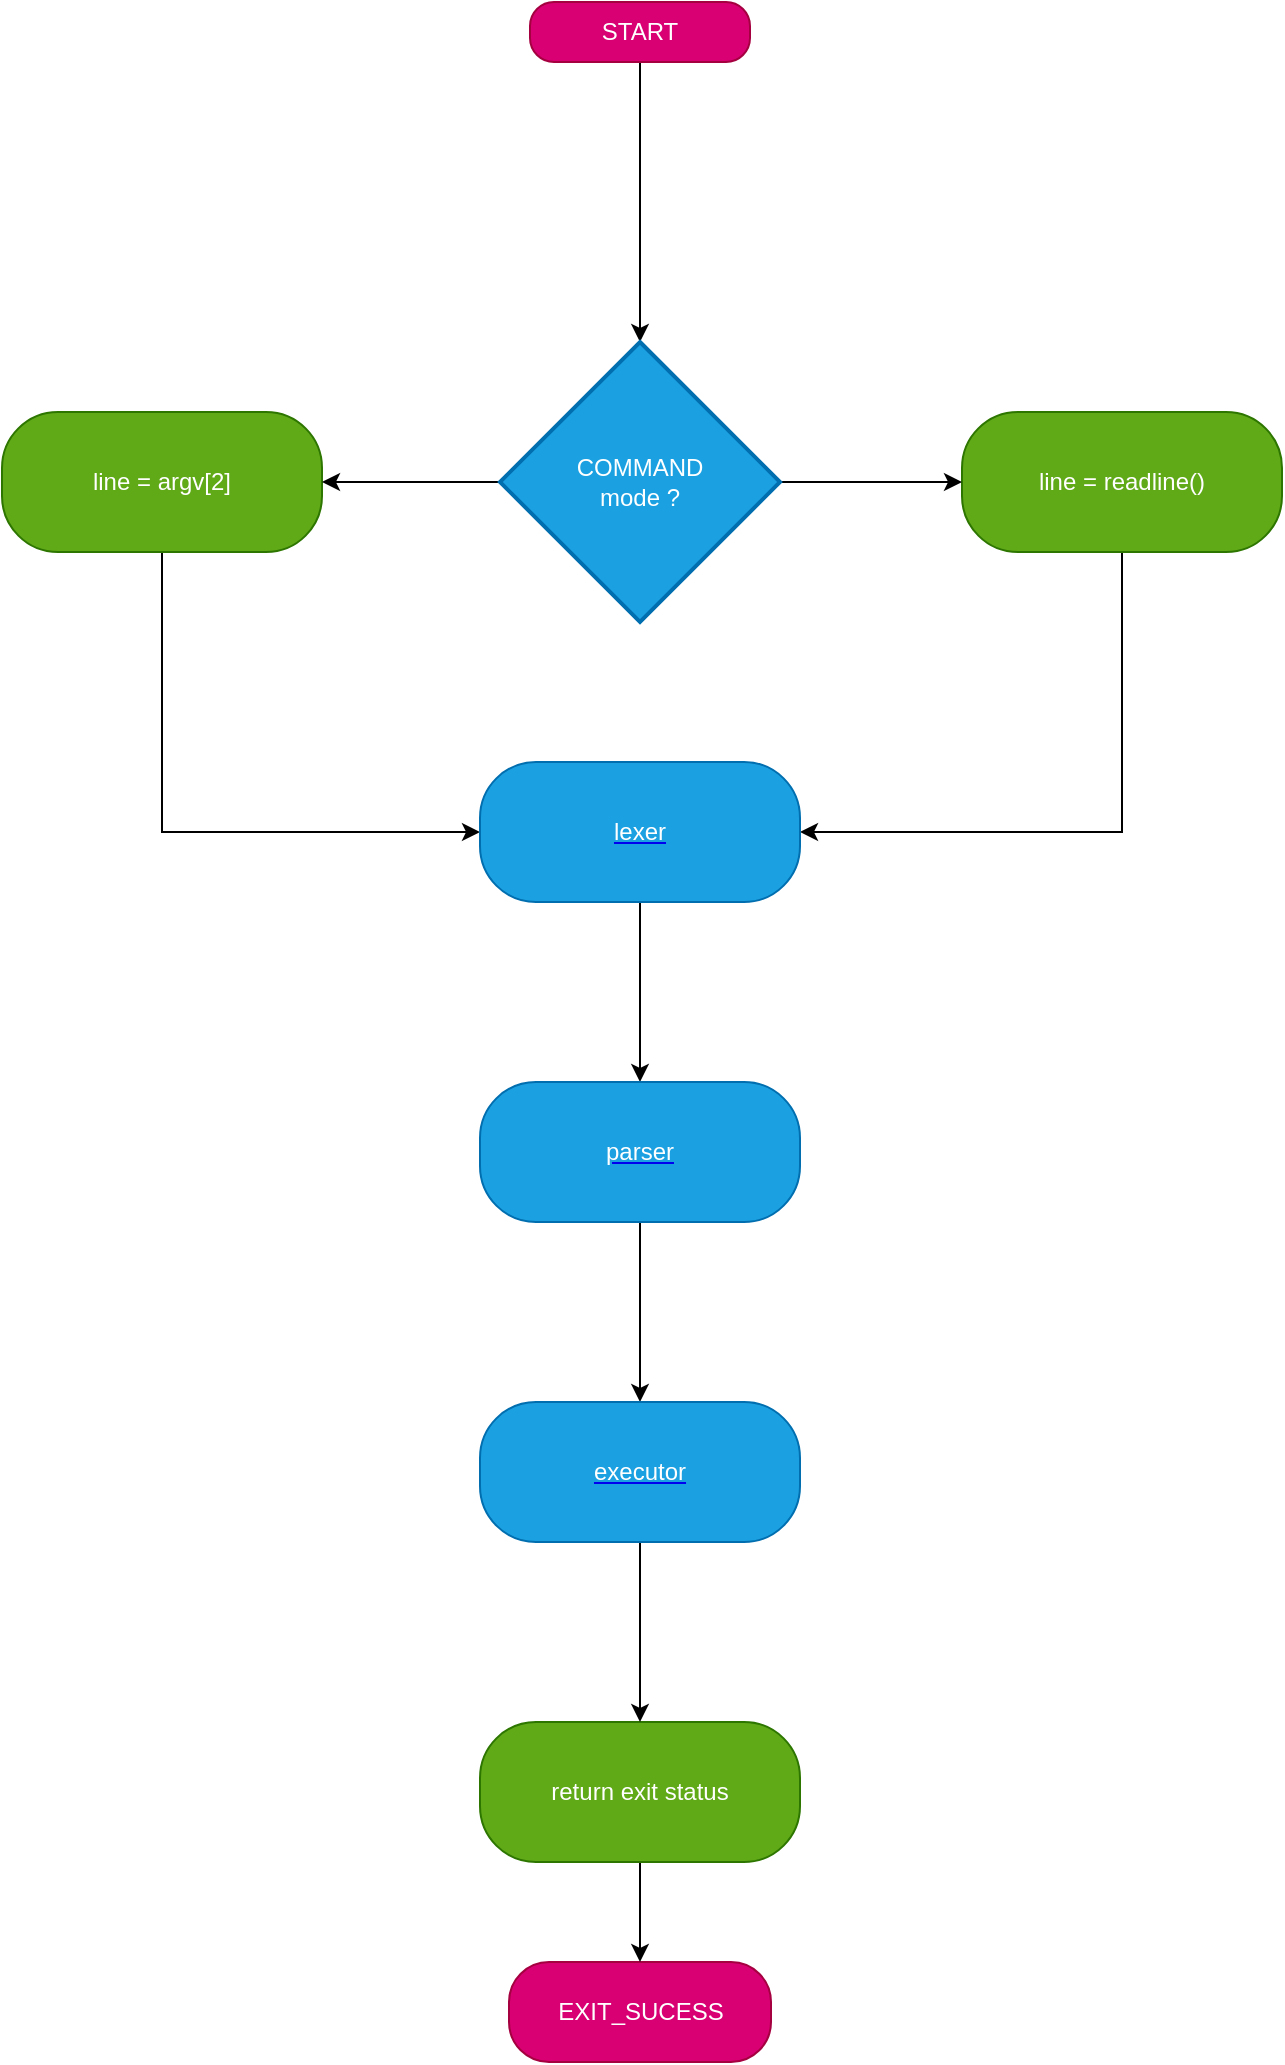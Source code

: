 <mxfile version="26.0.1" pages="5">
  <diagram name="Overview" id="vKpesNN74fRVnN2HzhcZ">
    <mxGraphModel dx="794" dy="1151" grid="1" gridSize="10" guides="1" tooltips="1" connect="1" arrows="1" fold="1" page="1" pageScale="1" pageWidth="827" pageHeight="1169" math="0" shadow="0">
      <root>
        <mxCell id="0" />
        <mxCell id="1" parent="0" />
        <mxCell id="miMsoXR0DmjCDUPKfG2Q-5" value="" style="edgeStyle=orthogonalEdgeStyle;rounded=0;orthogonalLoop=1;jettySize=auto;html=1;fontFamily=Helvetica;fontSize=12;fontColor=#ffffff;entryX=0.5;entryY=0;entryDx=0;entryDy=0;entryPerimeter=0;" parent="1" source="1zWO_E2gxMsiuPABI36R-1" target="miMsoXR0DmjCDUPKfG2Q-2" edge="1">
          <mxGeometry relative="1" as="geometry">
            <mxPoint x="399" y="130" as="targetPoint" />
          </mxGeometry>
        </mxCell>
        <mxCell id="1zWO_E2gxMsiuPABI36R-1" value="START" style="rounded=1;whiteSpace=wrap;html=1;fillColor=#d80073;fontColor=#ffffff;strokeColor=#A50040;arcSize=40;" parent="1" vertex="1">
          <mxGeometry x="344" y="20" width="110" height="30" as="geometry" />
        </mxCell>
        <mxCell id="1zWO_E2gxMsiuPABI36R-7" value="EXIT_SUCESS" style="rounded=1;whiteSpace=wrap;html=1;fillColor=#d80073;fontColor=#ffffff;strokeColor=#A50040;arcSize=40;" parent="1" vertex="1">
          <mxGeometry x="333.5" y="1000" width="131" height="50" as="geometry" />
        </mxCell>
        <mxCell id="1zWO_E2gxMsiuPABI36R-21" value="" style="edgeStyle=orthogonalEdgeStyle;rounded=0;orthogonalLoop=1;jettySize=auto;html=1;fontFamily=Helvetica;fontSize=12;fontColor=#ffffff;exitX=0.5;exitY=1;exitDx=0;exitDy=0;" parent="1" source="1zWO_E2gxMsiuPABI36R-22" target="1zWO_E2gxMsiuPABI36R-7" edge="1">
          <mxGeometry relative="1" as="geometry">
            <mxPoint x="400" y="790" as="sourcePoint" />
          </mxGeometry>
        </mxCell>
        <mxCell id="1zWO_E2gxMsiuPABI36R-24" style="edgeStyle=orthogonalEdgeStyle;rounded=0;orthogonalLoop=1;jettySize=auto;html=1;fontFamily=Helvetica;fontSize=12;fontColor=#ffffff;entryX=1;entryY=0.5;entryDx=0;entryDy=0;exitX=0.5;exitY=1;exitDx=0;exitDy=0;" parent="1" source="1zWO_E2gxMsiuPABI36R-17" target="1zWO_E2gxMsiuPABI36R-23" edge="1">
          <mxGeometry relative="1" as="geometry">
            <mxPoint x="640" y="400" as="targetPoint" />
          </mxGeometry>
        </mxCell>
        <mxCell id="1zWO_E2gxMsiuPABI36R-17" value="line = readline()" style="rounded=1;whiteSpace=wrap;html=1;strokeColor=#2D7600;align=center;verticalAlign=middle;arcSize=40;fontFamily=Helvetica;fontSize=12;fontColor=#ffffff;fillColor=#60a917;" parent="1" vertex="1">
          <mxGeometry x="560" y="225" width="160" height="70" as="geometry" />
        </mxCell>
        <mxCell id="1zWO_E2gxMsiuPABI36R-25" style="edgeStyle=orthogonalEdgeStyle;rounded=0;orthogonalLoop=1;jettySize=auto;html=1;exitX=0.5;exitY=1;exitDx=0;exitDy=0;entryX=0;entryY=0.5;entryDx=0;entryDy=0;fontFamily=Helvetica;fontSize=12;fontColor=#ffffff;" parent="1" source="1zWO_E2gxMsiuPABI36R-19" target="1zWO_E2gxMsiuPABI36R-23" edge="1">
          <mxGeometry relative="1" as="geometry" />
        </mxCell>
        <mxCell id="1zWO_E2gxMsiuPABI36R-19" value="line = argv[2]" style="rounded=1;whiteSpace=wrap;html=1;strokeColor=#2D7600;align=center;verticalAlign=middle;arcSize=40;fontFamily=Helvetica;fontSize=12;fontColor=#ffffff;fillColor=#60a917;" parent="1" vertex="1">
          <mxGeometry x="80" y="225" width="160" height="70" as="geometry" />
        </mxCell>
        <mxCell id="1zWO_E2gxMsiuPABI36R-22" value="return exit status" style="rounded=1;whiteSpace=wrap;html=1;strokeColor=#2D7600;align=center;verticalAlign=middle;arcSize=40;fontFamily=Helvetica;fontSize=12;fontColor=#ffffff;fillColor=#60a917;" parent="1" vertex="1">
          <mxGeometry x="319" y="880" width="160" height="70" as="geometry" />
        </mxCell>
        <mxCell id="1zWO_E2gxMsiuPABI36R-27" value="" style="edgeStyle=orthogonalEdgeStyle;rounded=1;orthogonalLoop=1;jettySize=auto;html=1;fontFamily=Helvetica;fontSize=12;fontColor=#ffffff;curved=0;" parent="1" source="1zWO_E2gxMsiuPABI36R-23" target="1zWO_E2gxMsiuPABI36R-26" edge="1">
          <mxGeometry relative="1" as="geometry">
            <Array as="points">
              <mxPoint x="399" y="520" />
              <mxPoint x="399" y="520" />
            </Array>
          </mxGeometry>
        </mxCell>
        <UserObject label="&lt;a href=&quot;data:page/id,O6mtG7a669lBxqJ8-1FH&quot;&gt;&lt;font color=&quot;#ffffff&quot;&gt;lexer&lt;/font&gt;&lt;/a&gt;" id="1zWO_E2gxMsiuPABI36R-23">
          <mxCell style="rounded=1;whiteSpace=wrap;html=1;strokeColor=#006EAF;align=center;verticalAlign=middle;arcSize=40;fontFamily=Helvetica;fontSize=12;fontColor=#ffffff;fillColor=#1ba1e2;" parent="1" vertex="1">
            <mxGeometry x="319" y="400" width="160" height="70" as="geometry" />
          </mxCell>
        </UserObject>
        <mxCell id="1zWO_E2gxMsiuPABI36R-29" value="" style="edgeStyle=orthogonalEdgeStyle;rounded=0;orthogonalLoop=1;jettySize=auto;html=1;fontFamily=Helvetica;fontSize=12;fontColor=#ffffff;" parent="1" source="1zWO_E2gxMsiuPABI36R-26" target="1zWO_E2gxMsiuPABI36R-28" edge="1">
          <mxGeometry relative="1" as="geometry" />
        </mxCell>
        <mxCell id="1zWO_E2gxMsiuPABI36R-26" value="&lt;a href=&quot;data:page/id,v2jsAKDz1FYJqVJfGpmI&quot;&gt;&lt;font color=&quot;#ffffff&quot;&gt;parser&lt;/font&gt;&lt;/a&gt;" style="rounded=1;whiteSpace=wrap;html=1;align=center;verticalAlign=middle;arcSize=40;fontFamily=Helvetica;fontSize=12;fillColor=#1ba1e2;strokeColor=#006EAF;fontColor=#ffffff;" parent="1" vertex="1">
          <mxGeometry x="319" y="560" width="160" height="70" as="geometry" />
        </mxCell>
        <mxCell id="1zWO_E2gxMsiuPABI36R-30" value="" style="edgeStyle=orthogonalEdgeStyle;rounded=0;orthogonalLoop=1;jettySize=auto;html=1;fontFamily=Helvetica;fontSize=12;fontColor=#ffffff;" parent="1" source="1zWO_E2gxMsiuPABI36R-28" target="1zWO_E2gxMsiuPABI36R-22" edge="1">
          <mxGeometry relative="1" as="geometry" />
        </mxCell>
        <mxCell id="1zWO_E2gxMsiuPABI36R-28" value="&lt;a href=&quot;data:page/id,ruR8w81NI8bgtaShO2lK&quot;&gt;&lt;font color=&quot;#ffffff&quot;&gt;executor&lt;/font&gt;&lt;/a&gt;" style="rounded=1;whiteSpace=wrap;html=1;strokeColor=#006EAF;align=center;verticalAlign=middle;arcSize=40;fontFamily=Helvetica;fontSize=12;fontColor=#ffffff;fillColor=#1ba1e2;" parent="1" vertex="1">
          <mxGeometry x="319" y="720" width="160" height="70" as="geometry" />
        </mxCell>
        <mxCell id="miMsoXR0DmjCDUPKfG2Q-3" value="" style="edgeStyle=orthogonalEdgeStyle;rounded=0;orthogonalLoop=1;jettySize=auto;html=1;fontFamily=Helvetica;fontSize=12;fontColor=#ffffff;" parent="1" source="miMsoXR0DmjCDUPKfG2Q-2" target="1zWO_E2gxMsiuPABI36R-19" edge="1">
          <mxGeometry relative="1" as="geometry" />
        </mxCell>
        <mxCell id="miMsoXR0DmjCDUPKfG2Q-4" value="" style="edgeStyle=orthogonalEdgeStyle;rounded=0;orthogonalLoop=1;jettySize=auto;html=1;fontFamily=Helvetica;fontSize=12;fontColor=#ffffff;" parent="1" source="miMsoXR0DmjCDUPKfG2Q-2" target="1zWO_E2gxMsiuPABI36R-17" edge="1">
          <mxGeometry relative="1" as="geometry" />
        </mxCell>
        <mxCell id="miMsoXR0DmjCDUPKfG2Q-2" value="COMMAND&lt;div&gt;mode ?&lt;/div&gt;" style="strokeWidth=2;html=1;shape=mxgraph.flowchart.decision;whiteSpace=wrap;rounded=1;strokeColor=#006EAF;align=center;verticalAlign=middle;arcSize=40;fontFamily=Helvetica;fontSize=12;fontColor=#ffffff;fillColor=#1ba1e2;aspect=fixed;" parent="1" vertex="1">
          <mxGeometry x="329" y="190" width="140" height="140" as="geometry" />
        </mxCell>
      </root>
    </mxGraphModel>
  </diagram>
  <diagram id="A3s3b_o2OXyhnMVVHLHo" name="Architecture">
    <mxGraphModel dx="934" dy="1354" grid="1" gridSize="10" guides="1" tooltips="1" connect="1" arrows="1" fold="1" page="1" pageScale="1" pageWidth="850" pageHeight="1100" math="0" shadow="0">
      <root>
        <mxCell id="0" />
        <mxCell id="1" parent="0" />
        <mxCell id="jZvZLbCikM8P98ZoZJ5h-1" value="" style="edgeStyle=orthogonalEdgeStyle;rounded=0;orthogonalLoop=1;jettySize=auto;html=1;fontFamily=Helvetica;fontSize=12;fontColor=#ffffff;entryX=0.5;entryY=0;entryDx=0;entryDy=0;entryPerimeter=0;" edge="1" parent="1" source="jZvZLbCikM8P98ZoZJ5h-2" target="jZvZLbCikM8P98ZoZJ5h-10">
          <mxGeometry relative="1" as="geometry">
            <mxPoint x="399" y="130" as="targetPoint" />
          </mxGeometry>
        </mxCell>
        <mxCell id="jZvZLbCikM8P98ZoZJ5h-2" value="START" style="rounded=1;whiteSpace=wrap;html=1;fillColor=#d80073;fontColor=#ffffff;strokeColor=#A50040;arcSize=40;" vertex="1" parent="1">
          <mxGeometry x="344" y="20" width="110" height="30" as="geometry" />
        </mxCell>
        <mxCell id="jZvZLbCikM8P98ZoZJ5h-3" style="edgeStyle=orthogonalEdgeStyle;rounded=0;orthogonalLoop=1;jettySize=auto;html=1;fontFamily=Helvetica;fontSize=12;fontColor=#ffffff;exitX=0.5;exitY=1;exitDx=0;exitDy=0;" edge="1" parent="1" source="jZvZLbCikM8P98ZoZJ5h-4" target="jZvZLbCikM8P98ZoZJ5h-7">
          <mxGeometry relative="1" as="geometry">
            <mxPoint x="640" y="400" as="targetPoint" />
          </mxGeometry>
        </mxCell>
        <mxCell id="jZvZLbCikM8P98ZoZJ5h-4" value="line = readline()" style="rounded=1;whiteSpace=wrap;html=1;strokeColor=#2D7600;align=center;verticalAlign=middle;arcSize=40;fontFamily=Helvetica;fontSize=12;fontColor=#ffffff;fillColor=#60a917;" vertex="1" parent="1">
          <mxGeometry x="560" y="225" width="160" height="70" as="geometry" />
        </mxCell>
        <mxCell id="jZvZLbCikM8P98ZoZJ5h-5" style="edgeStyle=orthogonalEdgeStyle;rounded=0;orthogonalLoop=1;jettySize=auto;html=1;exitX=0.5;exitY=1;exitDx=0;exitDy=0;entryX=0.5;entryY=0;entryDx=0;entryDy=0;fontFamily=Helvetica;fontSize=12;fontColor=#ffffff;" edge="1" parent="1" source="jZvZLbCikM8P98ZoZJ5h-6" target="jZvZLbCikM8P98ZoZJ5h-7">
          <mxGeometry relative="1" as="geometry" />
        </mxCell>
        <mxCell id="jZvZLbCikM8P98ZoZJ5h-6" value="line = argv[2]" style="rounded=1;whiteSpace=wrap;html=1;strokeColor=#2D7600;align=center;verticalAlign=middle;arcSize=40;fontFamily=Helvetica;fontSize=12;fontColor=#ffffff;fillColor=#60a917;" vertex="1" parent="1">
          <mxGeometry x="80" y="225" width="160" height="70" as="geometry" />
        </mxCell>
        <mxCell id="HYsEEPAr3-TqRarluIIr-3" style="edgeStyle=orthogonalEdgeStyle;rounded=0;orthogonalLoop=1;jettySize=auto;html=1;" edge="1" parent="1" source="jZvZLbCikM8P98ZoZJ5h-7" target="HYsEEPAr3-TqRarluIIr-1">
          <mxGeometry relative="1" as="geometry" />
        </mxCell>
        <mxCell id="HYsEEPAr3-TqRarluIIr-56" style="edgeStyle=orthogonalEdgeStyle;rounded=0;orthogonalLoop=1;jettySize=auto;html=1;" edge="1" parent="1" source="jZvZLbCikM8P98ZoZJ5h-7" target="HYsEEPAr3-TqRarluIIr-5">
          <mxGeometry relative="1" as="geometry" />
        </mxCell>
        <UserObject label="&lt;a href=&quot;data:page/id,O6mtG7a669lBxqJ8-1FH&quot;&gt;&lt;font color=&quot;#ffffff&quot;&gt;lexer&lt;/font&gt;&lt;/a&gt;" id="jZvZLbCikM8P98ZoZJ5h-7">
          <mxCell style="rounded=1;whiteSpace=wrap;html=1;strokeColor=#006EAF;align=center;verticalAlign=middle;arcSize=40;fontFamily=Helvetica;fontSize=12;fontColor=#ffffff;fillColor=#1ba1e2;" vertex="1" parent="1">
            <mxGeometry x="319" y="400" width="160" height="70" as="geometry" />
          </mxCell>
        </UserObject>
        <mxCell id="jZvZLbCikM8P98ZoZJ5h-8" value="" style="edgeStyle=orthogonalEdgeStyle;rounded=0;orthogonalLoop=1;jettySize=auto;html=1;fontFamily=Helvetica;fontSize=12;fontColor=#ffffff;" edge="1" parent="1" source="jZvZLbCikM8P98ZoZJ5h-10" target="jZvZLbCikM8P98ZoZJ5h-6">
          <mxGeometry relative="1" as="geometry" />
        </mxCell>
        <mxCell id="jZvZLbCikM8P98ZoZJ5h-9" value="" style="edgeStyle=orthogonalEdgeStyle;rounded=0;orthogonalLoop=1;jettySize=auto;html=1;fontFamily=Helvetica;fontSize=12;fontColor=#ffffff;" edge="1" parent="1" source="jZvZLbCikM8P98ZoZJ5h-10" target="jZvZLbCikM8P98ZoZJ5h-4">
          <mxGeometry relative="1" as="geometry" />
        </mxCell>
        <mxCell id="jZvZLbCikM8P98ZoZJ5h-10" value="COMMAND&lt;div&gt;mode ?&lt;/div&gt;" style="strokeWidth=2;html=1;shape=mxgraph.flowchart.decision;whiteSpace=wrap;rounded=1;strokeColor=#006EAF;align=center;verticalAlign=middle;arcSize=40;fontFamily=Helvetica;fontSize=12;fontColor=#ffffff;fillColor=#1ba1e2;aspect=fixed;" vertex="1" parent="1">
          <mxGeometry x="329" y="190" width="140" height="140" as="geometry" />
        </mxCell>
        <mxCell id="HYsEEPAr3-TqRarluIIr-34" value="" style="edgeStyle=orthogonalEdgeStyle;rounded=0;orthogonalLoop=1;jettySize=auto;html=1;" edge="1" parent="1" source="HYsEEPAr3-TqRarluIIr-1" target="HYsEEPAr3-TqRarluIIr-33">
          <mxGeometry relative="1" as="geometry" />
        </mxCell>
        <mxCell id="HYsEEPAr3-TqRarluIIr-1" value="&lt;a href=&quot;data:page/id,v2jsAKDz1FYJqVJfGpmI&quot;&gt;&lt;font color=&quot;#ffffff&quot;&gt;parser&lt;/font&gt;&lt;/a&gt;" style="rounded=1;whiteSpace=wrap;html=1;align=center;verticalAlign=middle;arcSize=40;fontFamily=Helvetica;fontSize=12;fillColor=#1ba1e2;strokeColor=#006EAF;fontColor=#ffffff;" vertex="1" parent="1">
          <mxGeometry x="319" y="670" width="160" height="70" as="geometry" />
        </mxCell>
        <mxCell id="HYsEEPAr3-TqRarluIIr-8" value="" style="edgeStyle=orthogonalEdgeStyle;rounded=0;orthogonalLoop=1;jettySize=auto;html=1;" edge="1" parent="1" source="HYsEEPAr3-TqRarluIIr-5" target="HYsEEPAr3-TqRarluIIr-7">
          <mxGeometry relative="1" as="geometry" />
        </mxCell>
        <mxCell id="HYsEEPAr3-TqRarluIIr-5" value="quotes" style="whiteSpace=wrap;html=1;fillColor=#d5e8d4;strokeColor=#82b366;rounded=1;arcSize=40;" vertex="1" parent="1">
          <mxGeometry x="580" y="405" width="120" height="60" as="geometry" />
        </mxCell>
        <mxCell id="HYsEEPAr3-TqRarluIIr-57" style="edgeStyle=orthogonalEdgeStyle;rounded=0;orthogonalLoop=1;jettySize=auto;html=1;entryX=1;entryY=0.5;entryDx=0;entryDy=0;" edge="1" parent="1" source="HYsEEPAr3-TqRarluIIr-7" target="HYsEEPAr3-TqRarluIIr-1">
          <mxGeometry relative="1" as="geometry">
            <Array as="points">
              <mxPoint x="640" y="705" />
            </Array>
          </mxGeometry>
        </mxCell>
        <mxCell id="HYsEEPAr3-TqRarluIIr-7" value="tokens" style="whiteSpace=wrap;html=1;fillColor=#d5e8d4;strokeColor=#82b366;rounded=1;arcSize=40;" vertex="1" parent="1">
          <mxGeometry x="580" y="530" width="120" height="60" as="geometry" />
        </mxCell>
        <mxCell id="HYsEEPAr3-TqRarluIIr-14" value="" style="edgeStyle=orthogonalEdgeStyle;rounded=0;orthogonalLoop=1;jettySize=auto;html=1;" edge="1" parent="1" source="HYsEEPAr3-TqRarluIIr-9" target="HYsEEPAr3-TqRarluIIr-13">
          <mxGeometry relative="1" as="geometry" />
        </mxCell>
        <mxCell id="HYsEEPAr3-TqRarluIIr-9" value="expansions" style="whiteSpace=wrap;html=1;fillColor=#d5e8d4;strokeColor=#82b366;rounded=1;arcSize=40;" vertex="1" parent="1">
          <mxGeometry x="500" y="880" width="120" height="60" as="geometry" />
        </mxCell>
        <mxCell id="HYsEEPAr3-TqRarluIIr-41" value="" style="edgeStyle=orthogonalEdgeStyle;rounded=0;orthogonalLoop=1;jettySize=auto;html=1;" edge="1" parent="1" source="HYsEEPAr3-TqRarluIIr-11" target="HYsEEPAr3-TqRarluIIr-40">
          <mxGeometry relative="1" as="geometry" />
        </mxCell>
        <mxCell id="HYsEEPAr3-TqRarluIIr-11" value="&lt;div&gt;redirections&lt;/div&gt;" style="whiteSpace=wrap;html=1;fillColor=#d5e8d4;strokeColor=#82b366;rounded=1;arcSize=40;" vertex="1" parent="1">
          <mxGeometry x="660" y="2220" width="121" height="60" as="geometry" />
        </mxCell>
        <mxCell id="HYsEEPAr3-TqRarluIIr-16" value="" style="edgeStyle=orthogonalEdgeStyle;rounded=0;orthogonalLoop=1;jettySize=auto;html=1;" edge="1" parent="1" source="HYsEEPAr3-TqRarluIIr-13" target="HYsEEPAr3-TqRarluIIr-15">
          <mxGeometry relative="1" as="geometry" />
        </mxCell>
        <mxCell id="HYsEEPAr3-TqRarluIIr-13" value="&lt;div&gt;tilde exp&lt;/div&gt;" style="whiteSpace=wrap;html=1;fillColor=#fff2cc;strokeColor=#d6b656;rounded=1;arcSize=40;" vertex="1" parent="1">
          <mxGeometry x="700" y="880" width="120" height="60" as="geometry" />
        </mxCell>
        <mxCell id="HYsEEPAr3-TqRarluIIr-18" value="" style="edgeStyle=orthogonalEdgeStyle;rounded=0;orthogonalLoop=1;jettySize=auto;html=1;entryX=0.5;entryY=0;entryDx=0;entryDy=0;" edge="1" parent="1" source="HYsEEPAr3-TqRarluIIr-15" target="HYsEEPAr3-TqRarluIIr-19">
          <mxGeometry relative="1" as="geometry">
            <mxPoint x="760" y="1095" as="targetPoint" />
          </mxGeometry>
        </mxCell>
        <mxCell id="HYsEEPAr3-TqRarluIIr-15" value="&lt;div&gt;variables exp&lt;/div&gt;" style="whiteSpace=wrap;html=1;fillColor=#fff2cc;strokeColor=#d6b656;rounded=1;arcSize=40;" vertex="1" parent="1">
          <mxGeometry x="700" y="985" width="120" height="60" as="geometry" />
        </mxCell>
        <mxCell id="HYsEEPAr3-TqRarluIIr-22" value="" style="edgeStyle=orthogonalEdgeStyle;rounded=0;orthogonalLoop=1;jettySize=auto;html=1;" edge="1" parent="1" source="HYsEEPAr3-TqRarluIIr-19" target="HYsEEPAr3-TqRarluIIr-21">
          <mxGeometry relative="1" as="geometry" />
        </mxCell>
        <mxCell id="HYsEEPAr3-TqRarluIIr-19" value="word splitting" style="whiteSpace=wrap;html=1;fillColor=#fff2cc;strokeColor=#d6b656;rounded=1;arcSize=40;" vertex="1" parent="1">
          <mxGeometry x="700" y="1095" width="120" height="60" as="geometry" />
        </mxCell>
        <mxCell id="HYsEEPAr3-TqRarluIIr-55" value="" style="edgeStyle=orthogonalEdgeStyle;rounded=0;orthogonalLoop=1;jettySize=auto;html=1;" edge="1" parent="1" source="HYsEEPAr3-TqRarluIIr-21">
          <mxGeometry relative="1" as="geometry">
            <mxPoint x="760" y="1320.0" as="targetPoint" />
          </mxGeometry>
        </mxCell>
        <mxCell id="HYsEEPAr3-TqRarluIIr-21" value="glob expansion" style="whiteSpace=wrap;html=1;fillColor=#fff2cc;strokeColor=#d6b656;rounded=1;arcSize=40;" vertex="1" parent="1">
          <mxGeometry x="700" y="1205" width="120" height="60" as="geometry" />
        </mxCell>
        <mxCell id="HYsEEPAr3-TqRarluIIr-58" style="edgeStyle=orthogonalEdgeStyle;rounded=0;orthogonalLoop=1;jettySize=auto;html=1;exitX=1;exitY=0.5;exitDx=0;exitDy=0;entryX=0;entryY=0.5;entryDx=0;entryDy=0;" edge="1" parent="1" source="HYsEEPAr3-TqRarluIIr-33" target="HYsEEPAr3-TqRarluIIr-9">
          <mxGeometry relative="1" as="geometry" />
        </mxCell>
        <mxCell id="iXh0sKKQSc1EZA_Vswxq-2" style="edgeStyle=orthogonalEdgeStyle;rounded=0;orthogonalLoop=1;jettySize=auto;html=1;entryX=0.5;entryY=0;entryDx=0;entryDy=0;" edge="1" parent="1" source="HYsEEPAr3-TqRarluIIr-33" target="iXh0sKKQSc1EZA_Vswxq-1">
          <mxGeometry relative="1" as="geometry" />
        </mxCell>
        <mxCell id="HYsEEPAr3-TqRarluIIr-33" value="AST" style="rhombus;whiteSpace=wrap;html=1;fillColor=#1ba1e2;strokeColor=#006EAF;fontColor=#ffffff;rounded=1;arcSize=40;" vertex="1" parent="1">
          <mxGeometry x="359" y="870" width="80" height="80" as="geometry" />
        </mxCell>
        <mxCell id="HYsEEPAr3-TqRarluIIr-45" value="" style="edgeStyle=orthogonalEdgeStyle;rounded=0;orthogonalLoop=1;jettySize=auto;html=1;" edge="1" parent="1" source="HYsEEPAr3-TqRarluIIr-36" target="HYsEEPAr3-TqRarluIIr-44">
          <mxGeometry relative="1" as="geometry" />
        </mxCell>
        <mxCell id="HYsEEPAr3-TqRarluIIr-36" value="Executor" style="rounded=1;whiteSpace=wrap;html=1;align=center;verticalAlign=middle;arcSize=40;fontFamily=Helvetica;fontSize=12;fillColor=#1ba1e2;strokeColor=#006EAF;fontColor=#ffffff;" vertex="1" parent="1">
          <mxGeometry x="319" y="2210" width="160" height="70" as="geometry" />
        </mxCell>
        <mxCell id="HYsEEPAr3-TqRarluIIr-43" value="" style="edgeStyle=orthogonalEdgeStyle;rounded=0;orthogonalLoop=1;jettySize=auto;html=1;" edge="1" parent="1" source="HYsEEPAr3-TqRarluIIr-40" target="HYsEEPAr3-TqRarluIIr-42">
          <mxGeometry relative="1" as="geometry" />
        </mxCell>
        <mxCell id="HYsEEPAr3-TqRarluIIr-51" style="edgeStyle=orthogonalEdgeStyle;rounded=0;orthogonalLoop=1;jettySize=auto;html=1;" edge="1" parent="1" source="HYsEEPAr3-TqRarluIIr-40" target="HYsEEPAr3-TqRarluIIr-50">
          <mxGeometry relative="1" as="geometry" />
        </mxCell>
        <mxCell id="HYsEEPAr3-TqRarluIIr-40" value="cmd execution" style="whiteSpace=wrap;html=1;fillColor=#d5e8d4;strokeColor=#82b366;rounded=1;arcSize=40;" vertex="1" parent="1">
          <mxGeometry x="660" y="2360" width="121" height="60" as="geometry" />
        </mxCell>
        <mxCell id="HYsEEPAr3-TqRarluIIr-46" style="edgeStyle=orthogonalEdgeStyle;rounded=0;orthogonalLoop=1;jettySize=auto;html=1;entryX=1;entryY=0.5;entryDx=0;entryDy=0;" edge="1" parent="1" source="HYsEEPAr3-TqRarluIIr-42" target="HYsEEPAr3-TqRarluIIr-44">
          <mxGeometry relative="1" as="geometry" />
        </mxCell>
        <mxCell id="HYsEEPAr3-TqRarluIIr-42" value="exit status collection" style="whiteSpace=wrap;html=1;fillColor=#d5e8d4;strokeColor=#82b366;rounded=1;arcSize=40;" vertex="1" parent="1">
          <mxGeometry x="660" y="2500" width="121" height="60" as="geometry" />
        </mxCell>
        <mxCell id="HYsEEPAr3-TqRarluIIr-44" value="END" style="rounded=1;whiteSpace=wrap;html=1;align=center;verticalAlign=middle;arcSize=40;fontFamily=Helvetica;fontSize=12;fillColor=#f8cecc;strokeColor=#b85450;" vertex="1" parent="1">
          <mxGeometry x="320" y="2495" width="160" height="70" as="geometry" />
        </mxCell>
        <mxCell id="iXh0sKKQSc1EZA_Vswxq-12" style="edgeStyle=orthogonalEdgeStyle;rounded=0;orthogonalLoop=1;jettySize=auto;html=1;entryX=0;entryY=0.5;entryDx=0;entryDy=0;" edge="1" parent="1" source="HYsEEPAr3-TqRarluIIr-48" target="iXh0sKKQSc1EZA_Vswxq-10">
          <mxGeometry relative="1" as="geometry" />
        </mxCell>
        <mxCell id="HYsEEPAr3-TqRarluIIr-48" value="here documents" style="whiteSpace=wrap;html=1;fillColor=#d5e8d4;strokeColor=#82b366;rounded=1;arcSize=40;" vertex="1" parent="1">
          <mxGeometry x="499" y="1460" width="121" height="60" as="geometry" />
        </mxCell>
        <mxCell id="HYsEEPAr3-TqRarluIIr-50" value="&lt;h4 class=&quot;subsection&quot;&gt;3.7.1 Simple Command Expansion&lt;/h4&gt;" style="whiteSpace=wrap;html=1;fillColor=#fff2cc;strokeColor=#d6b656;rounded=1;arcSize=40;" vertex="1" parent="1">
          <mxGeometry x="850" y="2360" width="120" height="60" as="geometry" />
        </mxCell>
        <mxCell id="iXh0sKKQSc1EZA_Vswxq-3" style="edgeStyle=orthogonalEdgeStyle;rounded=0;orthogonalLoop=1;jettySize=auto;html=1;" edge="1" parent="1" source="HYsEEPAr3-TqRarluIIr-54">
          <mxGeometry relative="1" as="geometry">
            <mxPoint x="400" y="1450" as="targetPoint" />
          </mxGeometry>
        </mxCell>
        <mxCell id="iXh0sKKQSc1EZA_Vswxq-9" value="" style="edgeStyle=orthogonalEdgeStyle;rounded=0;orthogonalLoop=1;jettySize=auto;html=1;" edge="1" parent="1" source="HYsEEPAr3-TqRarluIIr-54" target="HYsEEPAr3-TqRarluIIr-21">
          <mxGeometry relative="1" as="geometry">
            <Array as="points">
              <mxPoint x="760" y="1340" />
              <mxPoint x="760" y="1340" />
            </Array>
          </mxGeometry>
        </mxCell>
        <mxCell id="HYsEEPAr3-TqRarluIIr-54" value="quote removal" style="whiteSpace=wrap;html=1;fillColor=#fff2cc;strokeColor=#d6b656;rounded=1;arcSize=40;" vertex="1" parent="1">
          <mxGeometry x="700" y="1340" width="120" height="60" as="geometry" />
        </mxCell>
        <mxCell id="iXh0sKKQSc1EZA_Vswxq-4" style="edgeStyle=orthogonalEdgeStyle;rounded=0;orthogonalLoop=1;jettySize=auto;html=1;entryX=0;entryY=0.5;entryDx=0;entryDy=0;" edge="1" parent="1" source="iXh0sKKQSc1EZA_Vswxq-1" target="HYsEEPAr3-TqRarluIIr-48">
          <mxGeometry relative="1" as="geometry" />
        </mxCell>
        <mxCell id="iXh0sKKQSc1EZA_Vswxq-7" style="edgeStyle=orthogonalEdgeStyle;rounded=0;orthogonalLoop=1;jettySize=auto;html=1;" edge="1" parent="1" source="iXh0sKKQSc1EZA_Vswxq-1" target="iXh0sKKQSc1EZA_Vswxq-5">
          <mxGeometry relative="1" as="geometry" />
        </mxCell>
        <mxCell id="iXh0sKKQSc1EZA_Vswxq-1" value="AST" style="rhombus;whiteSpace=wrap;html=1;fillColor=#1ba1e2;strokeColor=#006EAF;fontColor=#ffffff;rounded=1;arcSize=40;" vertex="1" parent="1">
          <mxGeometry x="359" y="1450" width="80" height="80" as="geometry" />
        </mxCell>
        <mxCell id="iXh0sKKQSc1EZA_Vswxq-6" style="edgeStyle=orthogonalEdgeStyle;rounded=0;orthogonalLoop=1;jettySize=auto;html=1;" edge="1" parent="1" source="iXh0sKKQSc1EZA_Vswxq-5" target="HYsEEPAr3-TqRarluIIr-36">
          <mxGeometry relative="1" as="geometry" />
        </mxCell>
        <mxCell id="iXh0sKKQSc1EZA_Vswxq-5" value="AST" style="rhombus;whiteSpace=wrap;html=1;fillColor=#1ba1e2;strokeColor=#006EAF;fontColor=#ffffff;rounded=1;arcSize=40;" vertex="1" parent="1">
          <mxGeometry x="359" y="1980" width="80" height="80" as="geometry" />
        </mxCell>
        <mxCell id="iXh0sKKQSc1EZA_Vswxq-15" value="" style="edgeStyle=orthogonalEdgeStyle;rounded=0;orthogonalLoop=1;jettySize=auto;html=1;" edge="1" parent="1" source="iXh0sKKQSc1EZA_Vswxq-10" target="iXh0sKKQSc1EZA_Vswxq-14">
          <mxGeometry relative="1" as="geometry" />
        </mxCell>
        <mxCell id="iXh0sKKQSc1EZA_Vswxq-22" value="" style="edgeStyle=orthogonalEdgeStyle;rounded=0;orthogonalLoop=1;jettySize=auto;html=1;" edge="1" parent="1" source="iXh0sKKQSc1EZA_Vswxq-10" target="iXh0sKKQSc1EZA_Vswxq-21">
          <mxGeometry relative="1" as="geometry" />
        </mxCell>
        <mxCell id="iXh0sKKQSc1EZA_Vswxq-10" value="delimiter quoted ?" style="whiteSpace=wrap;html=1;fillColor=#fff2cc;strokeColor=#d6b656;rounded=1;arcSize=40;shape=rhombus;perimeter=rhombusPerimeter;" vertex="1" parent="1">
          <mxGeometry x="700" y="1425" width="120" height="130" as="geometry" />
        </mxCell>
        <mxCell id="iXh0sKKQSc1EZA_Vswxq-17" value="" style="edgeStyle=orthogonalEdgeStyle;rounded=0;orthogonalLoop=1;jettySize=auto;html=1;" edge="1" parent="1" source="iXh0sKKQSc1EZA_Vswxq-14" target="iXh0sKKQSc1EZA_Vswxq-16">
          <mxGeometry relative="1" as="geometry" />
        </mxCell>
        <mxCell id="iXh0sKKQSc1EZA_Vswxq-14" value="YES" style="whiteSpace=wrap;html=1;fillColor=#60a917;strokeColor=#2D7600;rounded=1;arcSize=40;fontColor=#ffffff;" vertex="1" parent="1">
          <mxGeometry x="735" y="1610" width="50" height="20" as="geometry" />
        </mxCell>
        <mxCell id="iXh0sKKQSc1EZA_Vswxq-19" value="" style="edgeStyle=orthogonalEdgeStyle;rounded=0;orthogonalLoop=1;jettySize=auto;html=1;" edge="1" parent="1" source="iXh0sKKQSc1EZA_Vswxq-16" target="iXh0sKKQSc1EZA_Vswxq-18">
          <mxGeometry relative="1" as="geometry" />
        </mxCell>
        <mxCell id="iXh0sKKQSc1EZA_Vswxq-16" value="quote removal" style="whiteSpace=wrap;html=1;fillColor=#fff2cc;strokeColor=#d6b656;rounded=1;arcSize=40;" vertex="1" parent="1">
          <mxGeometry x="700" y="1670" width="120" height="60" as="geometry" />
        </mxCell>
        <mxCell id="iXh0sKKQSc1EZA_Vswxq-20" style="edgeStyle=orthogonalEdgeStyle;rounded=0;orthogonalLoop=1;jettySize=auto;html=1;" edge="1" parent="1" source="iXh0sKKQSc1EZA_Vswxq-18" target="iXh0sKKQSc1EZA_Vswxq-5">
          <mxGeometry relative="1" as="geometry" />
        </mxCell>
        <mxCell id="iXh0sKKQSc1EZA_Vswxq-18" value="&lt;div&gt;no expansion&lt;/div&gt;&lt;div&gt;on input&lt;/div&gt;" style="whiteSpace=wrap;html=1;fillColor=#fff2cc;strokeColor=#d6b656;rounded=1;arcSize=40;" vertex="1" parent="1">
          <mxGeometry x="500" y="1670" width="120" height="60" as="geometry" />
        </mxCell>
        <mxCell id="iXh0sKKQSc1EZA_Vswxq-27" style="edgeStyle=orthogonalEdgeStyle;rounded=0;orthogonalLoop=1;jettySize=auto;html=1;exitX=0.5;exitY=1;exitDx=0;exitDy=0;entryX=1;entryY=0.5;entryDx=0;entryDy=0;" edge="1" parent="1" source="iXh0sKKQSc1EZA_Vswxq-21" target="iXh0sKKQSc1EZA_Vswxq-24">
          <mxGeometry relative="1" as="geometry">
            <mxPoint x="909.5" y="1817" as="targetPoint" />
            <mxPoint x="909.5" y="1583" as="sourcePoint" />
            <Array as="points">
              <mxPoint x="875" y="1810" />
            </Array>
          </mxGeometry>
        </mxCell>
        <mxCell id="iXh0sKKQSc1EZA_Vswxq-21" value="NO" style="whiteSpace=wrap;html=1;fillColor=#e51400;strokeColor=#B20000;rounded=1;arcSize=50;fontColor=#ffffff;" vertex="1" parent="1">
          <mxGeometry x="850" y="1480" width="50" height="20" as="geometry" />
        </mxCell>
        <mxCell id="iXh0sKKQSc1EZA_Vswxq-25" style="edgeStyle=orthogonalEdgeStyle;rounded=0;orthogonalLoop=1;jettySize=auto;html=1;" edge="1" parent="1" source="iXh0sKKQSc1EZA_Vswxq-24">
          <mxGeometry relative="1" as="geometry">
            <mxPoint x="400" y="1980" as="targetPoint" />
          </mxGeometry>
        </mxCell>
        <mxCell id="iXh0sKKQSc1EZA_Vswxq-24" value="&lt;div&gt;all expansions&lt;/div&gt;&lt;div&gt;on input&lt;br&gt;&lt;/div&gt;" style="whiteSpace=wrap;html=1;fillColor=#fff2cc;strokeColor=#d6b656;rounded=1;arcSize=40;" vertex="1" parent="1">
          <mxGeometry x="500" y="1780" width="120" height="60" as="geometry" />
        </mxCell>
        <mxCell id="iXh0sKKQSc1EZA_Vswxq-29" style="edgeStyle=orthogonalEdgeStyle;rounded=0;orthogonalLoop=1;jettySize=auto;html=1;entryX=0.026;entryY=0.414;entryDx=0;entryDy=0;entryPerimeter=0;" edge="1" parent="1" source="HYsEEPAr3-TqRarluIIr-36" target="HYsEEPAr3-TqRarluIIr-11">
          <mxGeometry relative="1" as="geometry" />
        </mxCell>
      </root>
    </mxGraphModel>
  </diagram>
  <diagram id="O6mtG7a669lBxqJ8-1FH" name="Lexer">
    <mxGraphModel dx="1594" dy="1551" grid="1" gridSize="10" guides="1" tooltips="1" connect="1" arrows="1" fold="1" page="0" pageScale="1" pageWidth="827" pageHeight="1169" math="0" shadow="0">
      <root>
        <mxCell id="0" />
        <mxCell id="1" parent="0" />
        <mxCell id="KY4L2xdXig3rrxRFTdBo-7" value="" style="edgeStyle=orthogonalEdgeStyle;rounded=0;orthogonalLoop=1;jettySize=auto;html=1;fontFamily=Helvetica;fontSize=12;fontColor=#ffffff;" parent="1" source="3RJr9sg3Az5dX4MASZLw-2" target="KY4L2xdXig3rrxRFTdBo-6" edge="1">
          <mxGeometry relative="1" as="geometry" />
        </mxCell>
        <mxCell id="KY4L2xdXig3rrxRFTdBo-9" value="" style="edgeStyle=orthogonalEdgeStyle;rounded=0;orthogonalLoop=1;jettySize=auto;html=1;fontFamily=Helvetica;fontSize=12;fontColor=#ffffff;" parent="1" source="3RJr9sg3Az5dX4MASZLw-2" target="KY4L2xdXig3rrxRFTdBo-8" edge="1">
          <mxGeometry relative="1" as="geometry" />
        </mxCell>
        <UserObject label="get_next_token" id="3RJr9sg3Az5dX4MASZLw-2">
          <mxCell style="rounded=1;whiteSpace=wrap;html=1;align=center;verticalAlign=middle;arcSize=40;fontFamily=Helvetica;fontSize=12;fillColor=#1ba1e2;strokeColor=#006EAF;fontColor=#ffffff;" parent="1" vertex="1">
            <mxGeometry x="334" y="240" width="160" height="70" as="geometry" />
          </mxCell>
        </UserObject>
        <mxCell id="kRg0WsiCdiFwWC92kF8q-1" value="&lt;div&gt;TOKENS&lt;/div&gt;&lt;div&gt;&lt;span style=&quot;background-color: initial;&quot;&gt;A sequence of characters&lt;/span&gt;&lt;/div&gt;&lt;div&gt;&lt;span style=&quot;background-color: initial;&quot;&gt;considered a single unit by the&lt;/span&gt;&lt;/div&gt;&lt;div&gt;&lt;span style=&quot;background-color: initial;&quot;&gt;shell.&amp;nbsp;&lt;/span&gt;&lt;/div&gt;&lt;div&gt;&lt;span style=&quot;background-color: initial;&quot;&gt;It is either a &lt;b&gt;word&lt;/b&gt; or an&lt;/span&gt;&lt;/div&gt;&lt;div&gt;&lt;span style=&quot;background-color: initial;&quot;&gt;&lt;b&gt;operator&lt;/b&gt;.&lt;/span&gt;&lt;/div&gt;&lt;div&gt;&lt;span style=&quot;background-color: initial;&quot;&gt;&lt;br&gt;&lt;/span&gt;&lt;/div&gt;&lt;div&gt;&lt;span style=&quot;background-color: initial;&quot;&gt;type def struct s_token&lt;/span&gt;&lt;br&gt;&lt;/div&gt;&lt;div&gt;{&lt;/div&gt;&lt;div&gt;&lt;span style=&quot;white-space: pre;&quot;&gt;&#x9;&lt;/span&gt;t_token_class&lt;span style=&quot;white-space: pre;&quot;&gt;&#x9;&lt;/span&gt;tk_class;&lt;/div&gt;&lt;div&gt;&lt;span style=&quot;white-space: pre;&quot;&gt;&#x9;&lt;/span&gt;char&lt;span style=&quot;white-space: pre;&quot;&gt;&#x9;&lt;/span&gt;&lt;span style=&quot;white-space: pre;&quot;&gt;&#x9;&lt;/span&gt;&lt;span style=&quot;white-space: pre;&quot;&gt;&#x9;&lt;/span&gt;*lexeme;&lt;br&gt;}&lt;span style=&quot;white-space: pre;&quot;&gt;&#x9;&lt;span style=&quot;white-space: pre;&quot;&gt;&#x9;&lt;/span&gt;&lt;span style=&quot;white-space: pre;&quot;&gt;&#x9;&lt;/span&gt;&lt;span style=&quot;white-space: pre;&quot;&gt;&#x9;&lt;/span&gt;&lt;/span&gt;t_token;&lt;/div&gt;" style="shape=note;whiteSpace=wrap;html=1;backgroundOutline=1;darkOpacity=0.05;rounded=1;strokeColor=#B09500;align=left;verticalAlign=top;arcSize=40;fontFamily=Helvetica;fontSize=12;fontColor=#000000;fillColor=#ffe16c;horizontal=1;labelBorderColor=none;labelBackgroundColor=none;textShadow=0;gradientColor=none;shadow=1;spacingLeft=8;spacingRight=0;" parent="1" vertex="1">
          <mxGeometry x="-180" y="40" width="180" height="190" as="geometry" />
        </mxCell>
        <mxCell id="kRg0WsiCdiFwWC92kF8q-3" style="edgeStyle=orthogonalEdgeStyle;rounded=0;orthogonalLoop=1;jettySize=auto;html=1;exitX=0.5;exitY=1;exitDx=0;exitDy=0;exitPerimeter=0;fontFamily=Helvetica;fontSize=12;fontColor=#ffffff;" parent="1" source="kRg0WsiCdiFwWC92kF8q-1" target="kRg0WsiCdiFwWC92kF8q-1" edge="1">
          <mxGeometry relative="1" as="geometry" />
        </mxCell>
        <mxCell id="KY4L2xdXig3rrxRFTdBo-4" value="" style="edgeStyle=orthogonalEdgeStyle;rounded=0;orthogonalLoop=1;jettySize=auto;html=1;fontFamily=Helvetica;fontSize=12;fontColor=#ffffff;" parent="1" source="aYGCYTtAD_3G8Tip_kvG-1" target="KY4L2xdXig3rrxRFTdBo-2" edge="1">
          <mxGeometry relative="1" as="geometry" />
        </mxCell>
        <mxCell id="aYGCYTtAD_3G8Tip_kvG-1" value="LEXER" style="rounded=1;whiteSpace=wrap;html=1;fillColor=#d80073;fontColor=#ffffff;strokeColor=#A50040;arcSize=40;" parent="1" vertex="1">
          <mxGeometry x="359" y="40" width="110" height="30" as="geometry" />
        </mxCell>
        <mxCell id="KY4L2xdXig3rrxRFTdBo-5" value="" style="edgeStyle=orthogonalEdgeStyle;rounded=0;orthogonalLoop=1;jettySize=auto;html=1;fontFamily=Helvetica;fontSize=12;fontColor=#ffffff;" parent="1" source="KY4L2xdXig3rrxRFTdBo-2" target="3RJr9sg3Az5dX4MASZLw-2" edge="1">
          <mxGeometry relative="1" as="geometry" />
        </mxCell>
        <mxCell id="KY4L2xdXig3rrxRFTdBo-2" value="t_token *token_list;" style="rounded=1;whiteSpace=wrap;html=1;strokeColor=#2D7600;align=center;verticalAlign=middle;arcSize=40;fontFamily=Helvetica;fontSize=12;fontColor=#ffffff;fillColor=#60a917;" parent="1" vertex="1">
          <mxGeometry x="334" y="120" width="160" height="70" as="geometry" />
        </mxCell>
        <UserObject label="lst_add_back(new_tk);" id="KY4L2xdXig3rrxRFTdBo-6">
          <mxCell style="rounded=1;whiteSpace=wrap;html=1;strokeColor=#006EAF;align=center;verticalAlign=middle;arcSize=40;fontFamily=Helvetica;fontSize=12;fontColor=#ffffff;fillColor=#1ba1e2;" parent="1" vertex="1">
            <mxGeometry x="334" y="820" width="160" height="70" as="geometry" />
          </mxCell>
        </UserObject>
        <mxCell id="H69qDiKPfhK7axLnA3yj-2" value="" style="edgeStyle=orthogonalEdgeStyle;rounded=0;orthogonalLoop=1;jettySize=auto;html=1;" edge="1" parent="1" source="KY4L2xdXig3rrxRFTdBo-8" target="H69qDiKPfhK7axLnA3yj-1">
          <mxGeometry relative="1" as="geometry" />
        </mxCell>
        <mxCell id="KY4L2xdXig3rrxRFTdBo-8" value="while !metacharacter" style="rounded=1;whiteSpace=wrap;html=1;strokeColor=#2D7600;align=center;verticalAlign=middle;arcSize=40;fontFamily=Helvetica;fontSize=12;fontColor=#ffffff;fillColor=#60a917;" parent="1" vertex="1">
          <mxGeometry x="610" y="240" width="160" height="70" as="geometry" />
        </mxCell>
        <mxCell id="KY4L2xdXig3rrxRFTdBo-15" value="" style="edgeStyle=orthogonalEdgeStyle;rounded=0;orthogonalLoop=1;jettySize=auto;html=1;fontFamily=Helvetica;fontSize=12;fontColor=#ffffff;" parent="1" source="KY4L2xdXig3rrxRFTdBo-10" target="KY4L2xdXig3rrxRFTdBo-11" edge="1">
          <mxGeometry relative="1" as="geometry" />
        </mxCell>
        <mxCell id="KY4L2xdXig3rrxRFTdBo-10" value="&lt;div&gt;METACHARS&lt;/div&gt;&lt;div&gt;&lt;br&gt;&lt;/div&gt;&lt;div&gt;&#39; &#39;, &#39;\t&#39;, &#39;\n&#39;&lt;/div&gt;&lt;div&gt;‘|’&lt;/div&gt;&lt;div&gt;‘&amp;amp;’&lt;/div&gt;&lt;div&gt;‘;’&lt;/div&gt;&lt;div&gt;‘(’&lt;/div&gt;&lt;div&gt;‘)’&lt;/div&gt;&lt;div&gt;‘&amp;lt;’&lt;/div&gt;&lt;div&gt;‘&amp;gt;’&lt;br&gt;&lt;/div&gt;" style="shape=note;whiteSpace=wrap;html=1;backgroundOutline=1;darkOpacity=0.05;rounded=1;strokeColor=#B09500;align=left;verticalAlign=top;arcSize=40;fontFamily=Helvetica;fontSize=12;fontColor=#000000;fillColor=#ffe16c;horizontal=1;labelBorderColor=none;labelBackgroundColor=none;textShadow=0;gradientColor=none;shadow=1;spacingLeft=8;spacingRight=0;" parent="1" vertex="1">
          <mxGeometry x="-430" y="40" width="180" height="160" as="geometry" />
        </mxCell>
        <mxCell id="KY4L2xdXig3rrxRFTdBo-14" value="" style="edgeStyle=orthogonalEdgeStyle;rounded=0;orthogonalLoop=1;jettySize=auto;html=1;fontFamily=Helvetica;fontSize=12;fontColor=#ffffff;" parent="1" source="KY4L2xdXig3rrxRFTdBo-11" target="KY4L2xdXig3rrxRFTdBo-12" edge="1">
          <mxGeometry relative="1" as="geometry" />
        </mxCell>
        <mxCell id="KY4L2xdXig3rrxRFTdBo-11" value="&lt;div&gt;WORD&lt;/div&gt;&lt;div&gt;&lt;br&gt;&lt;/div&gt;&lt;div&gt;A sequence of characters treated as a unit by the shell. Words may not include unquoted metacharacters.&lt;br&gt;&lt;/div&gt;" style="shape=note;whiteSpace=wrap;html=1;backgroundOutline=1;darkOpacity=0.05;rounded=1;strokeColor=#B09500;align=left;verticalAlign=top;arcSize=40;fontFamily=Helvetica;fontSize=12;fontColor=#000000;fillColor=#ffe16c;horizontal=1;labelBorderColor=none;labelBackgroundColor=none;textShadow=0;gradientColor=none;shadow=1;spacingLeft=8;spacingRight=0;" parent="1" vertex="1">
          <mxGeometry x="-430" y="260" width="180" height="105" as="geometry" />
        </mxCell>
        <mxCell id="KY4L2xdXig3rrxRFTdBo-12" value="&lt;div&gt;NAME == IDENTIFIER&lt;/div&gt;&lt;div&gt;&lt;br&gt;&lt;/div&gt;&lt;div&gt;A word consisting solely of letters,&amp;nbsp;&lt;span style=&quot;background-color: initial;&quot;&gt;numbers, and underscores,&amp;nbsp;&lt;/span&gt;&lt;/div&gt;&lt;div&gt;&lt;span style=&quot;background-color: initial;&quot;&gt;and &lt;/span&gt;&lt;span style=&quot;background-color: initial;&quot;&gt;beginning with a letter or underscore.&amp;nbsp;&lt;/span&gt;&lt;/div&gt;&lt;div&gt;&lt;br&gt;&lt;/div&gt;&lt;div&gt;Names are used as shell variable&amp;nbsp;&lt;span style=&quot;background-color: initial;&quot;&gt;and function names.&lt;/span&gt;&lt;/div&gt;" style="shape=note;whiteSpace=wrap;html=1;backgroundOutline=1;darkOpacity=0.05;rounded=1;strokeColor=#B09500;align=left;verticalAlign=top;arcSize=40;fontFamily=Helvetica;fontSize=12;fontColor=#000000;fillColor=#ffe16c;horizontal=1;labelBorderColor=none;labelBackgroundColor=none;textShadow=0;gradientColor=none;shadow=1;spacingLeft=8;spacingRight=0;" parent="1" vertex="1">
          <mxGeometry x="-430" y="424" width="180" height="166" as="geometry" />
        </mxCell>
        <mxCell id="KY4L2xdXig3rrxRFTdBo-13" style="edgeStyle=orthogonalEdgeStyle;rounded=0;orthogonalLoop=1;jettySize=auto;html=1;exitX=0.5;exitY=1;exitDx=0;exitDy=0;exitPerimeter=0;fontFamily=Helvetica;fontSize=12;fontColor=#ffffff;" parent="1" source="KY4L2xdXig3rrxRFTdBo-12" target="KY4L2xdXig3rrxRFTdBo-12" edge="1">
          <mxGeometry relative="1" as="geometry" />
        </mxCell>
        <mxCell id="KY4L2xdXig3rrxRFTdBo-20" value="" style="edgeStyle=orthogonalEdgeStyle;rounded=0;orthogonalLoop=1;jettySize=auto;html=1;fontFamily=Helvetica;fontSize=12;fontColor=#ffffff;labelBackgroundColor=#FF0000;resizable=0;" parent="1" source="KY4L2xdXig3rrxRFTdBo-18" target="KY4L2xdXig3rrxRFTdBo-19" edge="1">
          <mxGeometry relative="1" as="geometry" />
        </mxCell>
        <mxCell id="KY4L2xdXig3rrxRFTdBo-18" value="&lt;div&gt;OPERATOR&lt;br&gt;&lt;br&gt;&lt;/div&gt;&lt;div&gt;A control operator &lt;br&gt;or a redirection operator.&lt;br&gt;&lt;span style=&quot;background-color: initial;&quot;&gt;&lt;br&gt;Operators contain at least one unquoted metacharacter.&lt;/span&gt;&lt;/div&gt;" style="shape=note;whiteSpace=wrap;html=1;backgroundOutline=1;darkOpacity=0.05;rounded=1;strokeColor=#B09500;align=left;verticalAlign=top;arcSize=40;fontFamily=Helvetica;fontSize=12;fontColor=#000000;fillColor=#ffe16c;horizontal=1;labelBorderColor=none;labelBackgroundColor=none;textShadow=0;gradientColor=none;shadow=1;spacingLeft=8;spacingRight=0;" parent="1" vertex="1">
          <mxGeometry x="-180" y="260" width="180" height="120" as="geometry" />
        </mxCell>
        <mxCell id="KY4L2xdXig3rrxRFTdBo-19" value="&lt;div&gt;CONTROL OPERATOR&lt;br&gt;&lt;br&gt;&lt;/div&gt;&lt;div&gt;&lt;span style=&quot;caret-color: rgb(0, 0, 0); font-family: &amp;quot;Fira Sans&amp;quot;, sans-serif; font-size: 16px;&quot;&gt;‘&lt;/span&gt;&lt;samp style=&quot;caret-color: rgb(0, 0, 0);&quot;&gt;||&lt;/samp&gt;&lt;span style=&quot;caret-color: rgb(0, 0, 0); font-family: &amp;quot;Fira Sans&amp;quot;, sans-serif; font-size: 16px;&quot;&gt;’&lt;/span&gt;&lt;/div&gt;&lt;div&gt;&lt;span style=&quot;caret-color: rgb(0, 0, 0); font-family: &amp;quot;Fira Sans&amp;quot;, sans-serif; font-size: 16px;&quot;&gt;‘&lt;/span&gt;&lt;samp style=&quot;caret-color: rgb(0, 0, 0);&quot;&gt;&amp;amp;&amp;amp;&lt;/samp&gt;&lt;span style=&quot;caret-color: rgb(0, 0, 0); font-family: &amp;quot;Fira Sans&amp;quot;, sans-serif; font-size: 16px;&quot;&gt;’&lt;/span&gt;&lt;/div&gt;&lt;div&gt;&lt;span style=&quot;caret-color: rgb(0, 0, 0); font-family: &amp;quot;Fira Sans&amp;quot;, sans-serif; font-size: 16px;&quot;&gt;‘&lt;/span&gt;&lt;samp style=&quot;caret-color: rgb(0, 0, 0);&quot;&gt;&amp;amp;&lt;/samp&gt;&lt;span style=&quot;caret-color: rgb(0, 0, 0); font-family: &amp;quot;Fira Sans&amp;quot;, sans-serif; font-size: 16px;&quot;&gt;’&lt;/span&gt;&lt;/div&gt;&lt;div&gt;&lt;span style=&quot;caret-color: rgb(0, 0, 0); font-family: &amp;quot;Fira Sans&amp;quot;, sans-serif; font-size: 16px;&quot;&gt;‘&lt;/span&gt;&lt;samp style=&quot;caret-color: rgb(0, 0, 0);&quot;&gt;;&lt;/samp&gt;&lt;span style=&quot;caret-color: rgb(0, 0, 0); font-family: &amp;quot;Fira Sans&amp;quot;, sans-serif; font-size: 16px;&quot;&gt;’&lt;/span&gt;&lt;/div&gt;&lt;div&gt;&lt;span style=&quot;caret-color: rgb(0, 0, 0); font-family: &amp;quot;Fira Sans&amp;quot;, sans-serif; font-size: 16px;&quot;&gt;‘&lt;/span&gt;&lt;samp style=&quot;caret-color: rgb(0, 0, 0);&quot;&gt;;;&lt;/samp&gt;&lt;span style=&quot;caret-color: rgb(0, 0, 0); font-family: &amp;quot;Fira Sans&amp;quot;, sans-serif; font-size: 16px;&quot;&gt;’&lt;/span&gt;&lt;/div&gt;&lt;div&gt;&lt;span style=&quot;caret-color: rgb(0, 0, 0); font-family: &amp;quot;Fira Sans&amp;quot;, sans-serif; font-size: 16px;&quot;&gt;‘&lt;/span&gt;&lt;samp style=&quot;caret-color: rgb(0, 0, 0);&quot;&gt;;&amp;amp;&lt;/samp&gt;&lt;span style=&quot;caret-color: rgb(0, 0, 0); font-family: &amp;quot;Fira Sans&amp;quot;, sans-serif; font-size: 16px;&quot;&gt;’&lt;/span&gt;&lt;/div&gt;&lt;div&gt;&lt;span style=&quot;caret-color: rgb(0, 0, 0); font-family: &amp;quot;Fira Sans&amp;quot;, sans-serif; font-size: 16px;&quot;&gt;‘&lt;/span&gt;&lt;samp style=&quot;caret-color: rgb(0, 0, 0);&quot;&gt;;;&amp;amp;&lt;/samp&gt;&lt;span style=&quot;caret-color: rgb(0, 0, 0); font-family: &amp;quot;Fira Sans&amp;quot;, sans-serif; font-size: 16px;&quot;&gt;’&lt;/span&gt;&lt;/div&gt;&lt;div&gt;&lt;span style=&quot;caret-color: rgb(0, 0, 0); font-family: &amp;quot;Fira Sans&amp;quot;, sans-serif; font-size: 16px;&quot;&gt;‘&lt;/span&gt;&lt;samp style=&quot;caret-color: rgb(0, 0, 0);&quot;&gt;|&lt;/samp&gt;&lt;span style=&quot;caret-color: rgb(0, 0, 0); font-family: &amp;quot;Fira Sans&amp;quot;, sans-serif; font-size: 16px;&quot;&gt;’&lt;/span&gt;&lt;/div&gt;&lt;div&gt;&lt;span style=&quot;caret-color: rgb(0, 0, 0); font-family: &amp;quot;Fira Sans&amp;quot;, sans-serif; font-size: 16px;&quot;&gt;‘&lt;/span&gt;&lt;samp style=&quot;caret-color: rgb(0, 0, 0);&quot;&gt;|&amp;amp;&lt;/samp&gt;&lt;span style=&quot;caret-color: rgb(0, 0, 0); font-family: &amp;quot;Fira Sans&amp;quot;, sans-serif; font-size: 16px;&quot;&gt;’&lt;br&gt;‘&lt;/span&gt;&lt;samp style=&quot;caret-color: rgb(0, 0, 0);&quot;&gt;(&lt;/samp&gt;&lt;span style=&quot;caret-color: rgb(0, 0, 0); font-family: &amp;quot;Fira Sans&amp;quot;, sans-serif; font-size: 16px;&quot;&gt;’&lt;/span&gt;&lt;/div&gt;&lt;div&gt;&lt;span style=&quot;caret-color: rgb(0, 0, 0); font-family: &amp;quot;Fira Sans&amp;quot;, sans-serif; font-size: 16px;&quot;&gt;‘&lt;/span&gt;&lt;samp style=&quot;caret-color: rgb(0, 0, 0);&quot;&gt;)&lt;/samp&gt;&lt;span style=&quot;caret-color: rgb(0, 0, 0); font-family: &amp;quot;Fira Sans&amp;quot;, sans-serif; font-size: 16px;&quot;&gt;’&lt;/span&gt;&lt;br&gt;&lt;/div&gt;" style="shape=note;whiteSpace=wrap;html=1;backgroundOutline=1;darkOpacity=0.05;rounded=1;strokeColor=#B09500;align=left;verticalAlign=top;arcSize=40;fontFamily=Helvetica;fontSize=12;fontColor=#000000;fillColor=#ffe16c;horizontal=1;labelBorderColor=none;labelBackgroundColor=none;textShadow=0;gradientColor=none;shadow=1;spacingLeft=8;spacingRight=0;" parent="1" vertex="1">
          <mxGeometry x="-180" y="450" width="180" height="260" as="geometry" />
        </mxCell>
        <mxCell id="KY4L2xdXig3rrxRFTdBo-21" style="edgeStyle=orthogonalEdgeStyle;rounded=0;orthogonalLoop=1;jettySize=auto;html=1;exitX=0.5;exitY=1;exitDx=0;exitDy=0;exitPerimeter=0;fontFamily=Helvetica;fontSize=12;fontColor=#ffffff;labelBackgroundColor=#FF0000;resizable=0;" parent="1" source="kRg0WsiCdiFwWC92kF8q-1" target="kRg0WsiCdiFwWC92kF8q-1" edge="1">
          <mxGeometry relative="1" as="geometry" />
        </mxCell>
        <mxCell id="7qDzQS549yz_xu8CsypO-1" value="&lt;div&gt;LEXICAL ANALYSIS&lt;/div&gt;" style="rounded=1;whiteSpace=wrap;html=1;fillColor=#d80073;fontColor=#000000;strokeColor=#A50040;arcSize=40;align=center;verticalAlign=middle;fontFamily=Helvetica;fontSize=12;glass=0;shadow=0;sketch=1;curveFitting=1;jiggle=2;" parent="1" vertex="1">
          <mxGeometry x="1160" y="50" width="110" height="30" as="geometry" />
        </mxCell>
        <mxCell id="7qDzQS549yz_xu8CsypO-4" value="" style="group" parent="1" vertex="1" connectable="0">
          <mxGeometry x="1040" y="120" width="80" height="80" as="geometry" />
        </mxCell>
        <mxCell id="7qDzQS549yz_xu8CsypO-2" value="" style="ellipse;whiteSpace=wrap;html=1;aspect=fixed;" parent="7qDzQS549yz_xu8CsypO-4" vertex="1">
          <mxGeometry width="80" height="80" as="geometry" />
        </mxCell>
        <mxCell id="7qDzQS549yz_xu8CsypO-3" value="" style="ellipse;whiteSpace=wrap;html=1;aspect=fixed;fillColor=#6d8764;fontColor=#ffffff;strokeColor=#3A5431;" parent="7qDzQS549yz_xu8CsypO-4" vertex="1">
          <mxGeometry x="5" y="5" width="70" height="70" as="geometry" />
        </mxCell>
        <mxCell id="7qDzQS549yz_xu8CsypO-5" value="&lt;div&gt;FINITE STATE MACHINE&lt;/div&gt;" style="rounded=1;whiteSpace=wrap;html=1;fillColor=#d80073;fontColor=#ffffff;strokeColor=#A50040;arcSize=40;" parent="1" vertex="1">
          <mxGeometry x="1160" y="-40" width="120" height="40" as="geometry" />
        </mxCell>
        <mxCell id="x8mXaGiclFtdds1H7B35-2" style="edgeStyle=orthogonalEdgeStyle;rounded=1;orthogonalLoop=1;jettySize=auto;html=1;entryX=0;entryY=0.5;entryDx=0;entryDy=0;curved=1;dashed=1;dashPattern=8 8;endArrow=diamond;endFill=1;startArrow=oval;startFill=1;exitX=1;exitY=1;exitDx=0;exitDy=0;" parent="1" source="7qDzQS549yz_xu8CsypO-6" target="7qDzQS549yz_xu8CsypO-9" edge="1">
          <mxGeometry relative="1" as="geometry">
            <Array as="points">
              <mxPoint x="1430" y="188" />
              <mxPoint x="1430" y="240" />
              <mxPoint x="1490" y="240" />
              <mxPoint x="1490" y="-10" />
              <mxPoint x="1610" y="-10" />
            </Array>
          </mxGeometry>
        </mxCell>
        <mxCell id="7qDzQS549yz_xu8CsypO-6" value="" style="ellipse;whiteSpace=wrap;html=1;aspect=fixed;" parent="1" vertex="1">
          <mxGeometry x="1290" y="120" width="80" height="80" as="geometry" />
        </mxCell>
        <mxCell id="7qDzQS549yz_xu8CsypO-7" value="" style="edgeStyle=orthogonalEdgeStyle;rounded=0;orthogonalLoop=1;jettySize=auto;html=1;" parent="1" source="7qDzQS549yz_xu8CsypO-3" target="7qDzQS549yz_xu8CsypO-6" edge="1">
          <mxGeometry relative="1" as="geometry" />
        </mxCell>
        <mxCell id="7qDzQS549yz_xu8CsypO-8" value="" style="group" parent="1" vertex="1" connectable="0">
          <mxGeometry x="1610" y="-10" width="80" height="80" as="geometry" />
        </mxCell>
        <mxCell id="7qDzQS549yz_xu8CsypO-9" value="" style="ellipse;whiteSpace=wrap;html=1;aspect=fixed;" parent="7qDzQS549yz_xu8CsypO-8" vertex="1">
          <mxGeometry width="80" height="80" as="geometry" />
        </mxCell>
        <mxCell id="7qDzQS549yz_xu8CsypO-10" value="" style="ellipse;whiteSpace=wrap;html=1;aspect=fixed;" parent="7qDzQS549yz_xu8CsypO-8" vertex="1">
          <mxGeometry x="5" y="5" width="70" height="70" as="geometry" />
        </mxCell>
        <mxCell id="U6GI_vNxOPRoal3DCNZy-1" value="Stream of tokens --&amp;gt; parse tree --&amp;gt; AST" style="shape=note;whiteSpace=wrap;html=1;backgroundOutline=1;darkOpacity=0.05;rounded=1;strokeColor=#B09500;align=left;verticalAlign=top;arcSize=40;fontFamily=Helvetica;fontSize=12;fontColor=#000000;fillColor=#ffe16c;horizontal=1;labelBorderColor=none;labelBackgroundColor=none;textShadow=0;gradientColor=none;shadow=1;spacingLeft=8;spacingRight=0;" parent="1" vertex="1">
          <mxGeometry x="850" y="430" width="310" height="150" as="geometry" />
        </mxCell>
        <mxCell id="H69qDiKPfhK7axLnA3yj-5" value="" style="edgeStyle=orthogonalEdgeStyle;rounded=0;orthogonalLoop=1;jettySize=auto;html=1;" edge="1" parent="1" source="H69qDiKPfhK7axLnA3yj-1" target="H69qDiKPfhK7axLnA3yj-4">
          <mxGeometry relative="1" as="geometry" />
        </mxCell>
        <mxCell id="H69qDiKPfhK7axLnA3yj-1" value="if quote go to next quote" style="rounded=1;whiteSpace=wrap;html=1;strokeColor=#2D7600;align=center;verticalAlign=middle;arcSize=40;fontFamily=Helvetica;fontSize=12;fontColor=#ffffff;fillColor=#60a917;" vertex="1" parent="1">
          <mxGeometry x="610" y="424" width="160" height="70" as="geometry" />
        </mxCell>
        <mxCell id="H69qDiKPfhK7axLnA3yj-7" value="" style="edgeStyle=orthogonalEdgeStyle;rounded=0;orthogonalLoop=1;jettySize=auto;html=1;" edge="1" parent="1" source="H69qDiKPfhK7axLnA3yj-4" target="H69qDiKPfhK7axLnA3yj-6">
          <mxGeometry relative="1" as="geometry" />
        </mxCell>
        <mxCell id="H69qDiKPfhK7axLnA3yj-4" value="register characters until next metacharacter" style="rounded=1;whiteSpace=wrap;html=1;strokeColor=#2D7600;align=center;verticalAlign=middle;arcSize=40;fontFamily=Helvetica;fontSize=12;fontColor=#ffffff;fillColor=#60a917;" vertex="1" parent="1">
          <mxGeometry x="610" y="574" width="160" height="70" as="geometry" />
        </mxCell>
        <mxCell id="H69qDiKPfhK7axLnA3yj-8" style="edgeStyle=orthogonalEdgeStyle;rounded=0;orthogonalLoop=1;jettySize=auto;html=1;entryX=0.5;entryY=0;entryDx=0;entryDy=0;" edge="1" parent="1" source="H69qDiKPfhK7axLnA3yj-6" target="KY4L2xdXig3rrxRFTdBo-6">
          <mxGeometry relative="1" as="geometry" />
        </mxCell>
        <mxCell id="H69qDiKPfhK7axLnA3yj-6" value="produce token" style="rounded=1;whiteSpace=wrap;html=1;strokeColor=#2D7600;align=center;verticalAlign=middle;arcSize=40;fontFamily=Helvetica;fontSize=12;fontColor=#ffffff;fillColor=#60a917;" vertex="1" parent="1">
          <mxGeometry x="610" y="724" width="160" height="70" as="geometry" />
        </mxCell>
        <mxCell id="5VKRNUg-mu89eUKy_J3r-1" value="" style="group;" vertex="1" connectable="0" parent="1">
          <mxGeometry x="1040" y="270" width="80" height="80" as="geometry" />
        </mxCell>
        <mxCell id="5VKRNUg-mu89eUKy_J3r-2" value="" style="ellipse;whiteSpace=wrap;html=1;aspect=fixed;fillColor=#60a917;fontColor=#ffffff;strokeColor=#2D7600;" vertex="1" parent="5VKRNUg-mu89eUKy_J3r-1">
          <mxGeometry width="80" height="80" as="geometry" />
        </mxCell>
        <mxCell id="5VKRNUg-mu89eUKy_J3r-3" value="&amp;lt;" style="ellipse;whiteSpace=wrap;html=1;aspect=fixed;" vertex="1" parent="5VKRNUg-mu89eUKy_J3r-1">
          <mxGeometry x="5" y="5" width="70" height="70" as="geometry" />
        </mxCell>
        <mxCell id="5VKRNUg-mu89eUKy_J3r-9" style="edgeStyle=orthogonalEdgeStyle;rounded=0;orthogonalLoop=1;jettySize=auto;html=1;entryX=0;entryY=0.5;entryDx=0;entryDy=0;" edge="1" parent="1" source="5VKRNUg-mu89eUKy_J3r-4" target="5VKRNUg-mu89eUKy_J3r-6">
          <mxGeometry relative="1" as="geometry" />
        </mxCell>
        <mxCell id="5VKRNUg-mu89eUKy_J3r-4" value="&amp;lt;" style="ellipse;whiteSpace=wrap;html=1;aspect=fixed;" vertex="1" parent="1">
          <mxGeometry x="1280" y="240" width="80" height="80" as="geometry" />
        </mxCell>
        <mxCell id="5VKRNUg-mu89eUKy_J3r-5" value="END" style="ellipse;whiteSpace=wrap;html=1;aspect=fixed;fillColor=#e51400;fontColor=#ffffff;strokeColor=#B20000;" vertex="1" parent="1">
          <mxGeometry x="1280" y="370" width="80" height="80" as="geometry" />
        </mxCell>
        <mxCell id="5VKRNUg-mu89eUKy_J3r-6" value="END" style="ellipse;whiteSpace=wrap;html=1;aspect=fixed;fillColor=#e51400;fontColor=#ffffff;strokeColor=#B20000;" vertex="1" parent="1">
          <mxGeometry x="1470" y="240" width="80" height="80" as="geometry" />
        </mxCell>
        <mxCell id="5VKRNUg-mu89eUKy_J3r-7" style="edgeStyle=orthogonalEdgeStyle;rounded=0;orthogonalLoop=1;jettySize=auto;html=1;entryX=0;entryY=0.5;entryDx=0;entryDy=0;" edge="1" parent="1" source="5VKRNUg-mu89eUKy_J3r-3" target="5VKRNUg-mu89eUKy_J3r-4">
          <mxGeometry relative="1" as="geometry" />
        </mxCell>
        <mxCell id="5VKRNUg-mu89eUKy_J3r-8" style="edgeStyle=orthogonalEdgeStyle;rounded=0;orthogonalLoop=1;jettySize=auto;html=1;entryX=0;entryY=0.5;entryDx=0;entryDy=0;" edge="1" parent="1" source="5VKRNUg-mu89eUKy_J3r-3" target="5VKRNUg-mu89eUKy_J3r-5">
          <mxGeometry relative="1" as="geometry" />
        </mxCell>
      </root>
    </mxGraphModel>
  </diagram>
  <diagram id="v2jsAKDz1FYJqVJfGpmI" name="Parser">
    <mxGraphModel dx="1440" dy="845" grid="1" gridSize="10" guides="1" tooltips="1" connect="1" arrows="1" fold="1" page="1" pageScale="1" pageWidth="827" pageHeight="1169" math="0" shadow="0">
      <root>
        <mxCell id="0" />
        <mxCell id="1" parent="0" />
        <mxCell id="Rz2AzBYiOIAGM4x6BP5_-2" value="ls -a -l &amp;gt;file1" style="rounded=1;whiteSpace=wrap;html=1;" vertex="1" parent="1">
          <mxGeometry x="40" y="100" width="90" height="20" as="geometry" />
        </mxCell>
        <mxCell id="Rz2AzBYiOIAGM4x6BP5_-3" value="&lt;ul&gt;&lt;li&gt;CMD&lt;/li&gt;&lt;li&gt;ls -a -l&lt;/li&gt;&lt;/ul&gt;" style="ellipse;whiteSpace=wrap;html=1;align=left;" vertex="1" parent="1">
          <mxGeometry x="354" y="200" width="120" height="80" as="geometry" />
        </mxCell>
        <mxCell id="Rz2AzBYiOIAGM4x6BP5_-5" value="" style="edgeStyle=orthogonalEdgeStyle;rounded=0;orthogonalLoop=1;jettySize=auto;html=1;" edge="1" parent="1" source="Rz2AzBYiOIAGM4x6BP5_-4" target="Rz2AzBYiOIAGM4x6BP5_-3">
          <mxGeometry relative="1" as="geometry" />
        </mxCell>
        <mxCell id="Rz2AzBYiOIAGM4x6BP5_-7" value="" style="edgeStyle=orthogonalEdgeStyle;rounded=0;orthogonalLoop=1;jettySize=auto;html=1;" edge="1" parent="1" source="Rz2AzBYiOIAGM4x6BP5_-4" target="Rz2AzBYiOIAGM4x6BP5_-6">
          <mxGeometry relative="1" as="geometry" />
        </mxCell>
        <mxCell id="Rz2AzBYiOIAGM4x6BP5_-4" value="&lt;ul&gt;&lt;li&gt;REDIRS&lt;span style=&quot;color: rgba(0, 0, 0, 0); font-family: monospace; font-size: 0px; text-wrap: nowrap;&quot;&gt;%3CmxGraphModel%3E%3Croot%3E%3CmxCell%20id%3D%220%22%2F%3E%3CmxCell%20id%3D%221%22%20parent%3D%220%22%2F%3E%3CmxCell%20id%3D%222%22%20value%3D%22%26lt%3Bul%26gt%3B%26lt%3Bli%26gt%3BCMD%26lt%3B%2Fli%26gt%3B%26lt%3Bli%26gt%3Bls%20-a%20-l%26lt%3B%2Fli%26gt%3B%26lt%3B%2Ful%26gt%3B%22%20style%3D%22ellipse%3BwhiteSpace%3Dwrap%3Bhtml%3D1%3Balign%3Dleft%3B%22%20vertex%3D%221%22%20parent%3D%221%22%3E%3CmxGeometry%20x%3D%22354%22%20y%3D%22200%22%20width%3D%22120%22%20height%3D%2280%22%20as%3D%22geometry%22%2F%3E%3C%2FmxCell%3E%3C%2Froot%3E%3C%2FmxGraphModel%3E&lt;/span&gt;&lt;/li&gt;&lt;/ul&gt;" style="ellipse;whiteSpace=wrap;html=1;align=left;" vertex="1" parent="1">
          <mxGeometry x="354" y="70" width="120" height="80" as="geometry" />
        </mxCell>
        <mxCell id="Rz2AzBYiOIAGM4x6BP5_-6" value="&lt;ul&gt;&lt;li&gt;OUT&lt;/li&gt;&lt;li&gt;file1&lt;/li&gt;&lt;/ul&gt;" style="ellipse;whiteSpace=wrap;html=1;align=left;" vertex="1" parent="1">
          <mxGeometry x="530" y="70" width="120" height="80" as="geometry" />
        </mxCell>
      </root>
    </mxGraphModel>
  </diagram>
  <diagram id="ruR8w81NI8bgtaShO2lK" name="Executor">
    <mxGraphModel dx="1114" dy="854" grid="1" gridSize="10" guides="1" tooltips="1" connect="1" arrows="1" fold="1" page="1" pageScale="1" pageWidth="827" pageHeight="1169" math="0" shadow="0">
      <root>
        <mxCell id="0" />
        <mxCell id="1" parent="0" />
      </root>
    </mxGraphModel>
  </diagram>
</mxfile>
